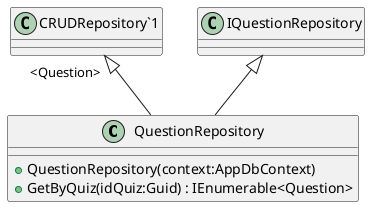 @startuml
class QuestionRepository {
    + QuestionRepository(context:AppDbContext)
    + GetByQuiz(idQuiz:Guid) : IEnumerable<Question>
}
"CRUDRepository`1" "<Question>" <|-- QuestionRepository
IQuestionRepository <|-- QuestionRepository
@enduml

